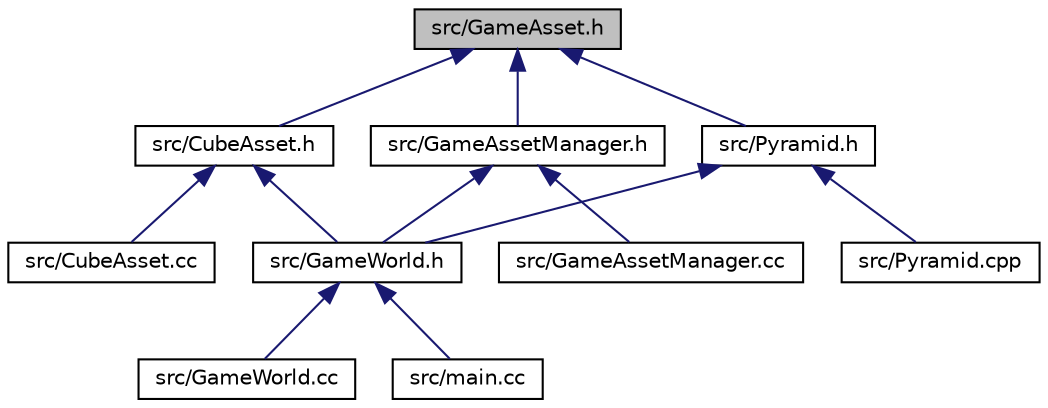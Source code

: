 digraph "src/GameAsset.h"
{
  edge [fontname="Helvetica",fontsize="10",labelfontname="Helvetica",labelfontsize="10"];
  node [fontname="Helvetica",fontsize="10",shape=record];
  Node1 [label="src/GameAsset.h",height=0.2,width=0.4,color="black", fillcolor="grey75", style="filled", fontcolor="black"];
  Node1 -> Node2 [dir="back",color="midnightblue",fontsize="10",style="solid",fontname="Helvetica"];
  Node2 [label="src/CubeAsset.h",height=0.2,width=0.4,color="black", fillcolor="white", style="filled",URL="$_cube_asset_8h.html"];
  Node2 -> Node3 [dir="back",color="midnightblue",fontsize="10",style="solid",fontname="Helvetica"];
  Node3 [label="src/CubeAsset.cc",height=0.2,width=0.4,color="black", fillcolor="white", style="filled",URL="$_cube_asset_8cc.html"];
  Node2 -> Node4 [dir="back",color="midnightblue",fontsize="10",style="solid",fontname="Helvetica"];
  Node4 [label="src/GameWorld.h",height=0.2,width=0.4,color="black", fillcolor="white", style="filled",URL="$_game_world_8h.html"];
  Node4 -> Node5 [dir="back",color="midnightblue",fontsize="10",style="solid",fontname="Helvetica"];
  Node5 [label="src/GameWorld.cc",height=0.2,width=0.4,color="black", fillcolor="white", style="filled",URL="$_game_world_8cc.html"];
  Node4 -> Node6 [dir="back",color="midnightblue",fontsize="10",style="solid",fontname="Helvetica"];
  Node6 [label="src/main.cc",height=0.2,width=0.4,color="black", fillcolor="white", style="filled",URL="$main_8cc.html"];
  Node1 -> Node7 [dir="back",color="midnightblue",fontsize="10",style="solid",fontname="Helvetica"];
  Node7 [label="src/GameAssetManager.h",height=0.2,width=0.4,color="black", fillcolor="white", style="filled",URL="$_game_asset_manager_8h.html"];
  Node7 -> Node8 [dir="back",color="midnightblue",fontsize="10",style="solid",fontname="Helvetica"];
  Node8 [label="src/GameAssetManager.cc",height=0.2,width=0.4,color="black", fillcolor="white", style="filled",URL="$_game_asset_manager_8cc.html"];
  Node7 -> Node4 [dir="back",color="midnightblue",fontsize="10",style="solid",fontname="Helvetica"];
  Node1 -> Node9 [dir="back",color="midnightblue",fontsize="10",style="solid",fontname="Helvetica"];
  Node9 [label="src/Pyramid.h",height=0.2,width=0.4,color="black", fillcolor="white", style="filled",URL="$_pyramid_8h.html"];
  Node9 -> Node4 [dir="back",color="midnightblue",fontsize="10",style="solid",fontname="Helvetica"];
  Node9 -> Node10 [dir="back",color="midnightblue",fontsize="10",style="solid",fontname="Helvetica"];
  Node10 [label="src/Pyramid.cpp",height=0.2,width=0.4,color="black", fillcolor="white", style="filled",URL="$_pyramid_8cpp.html"];
}
